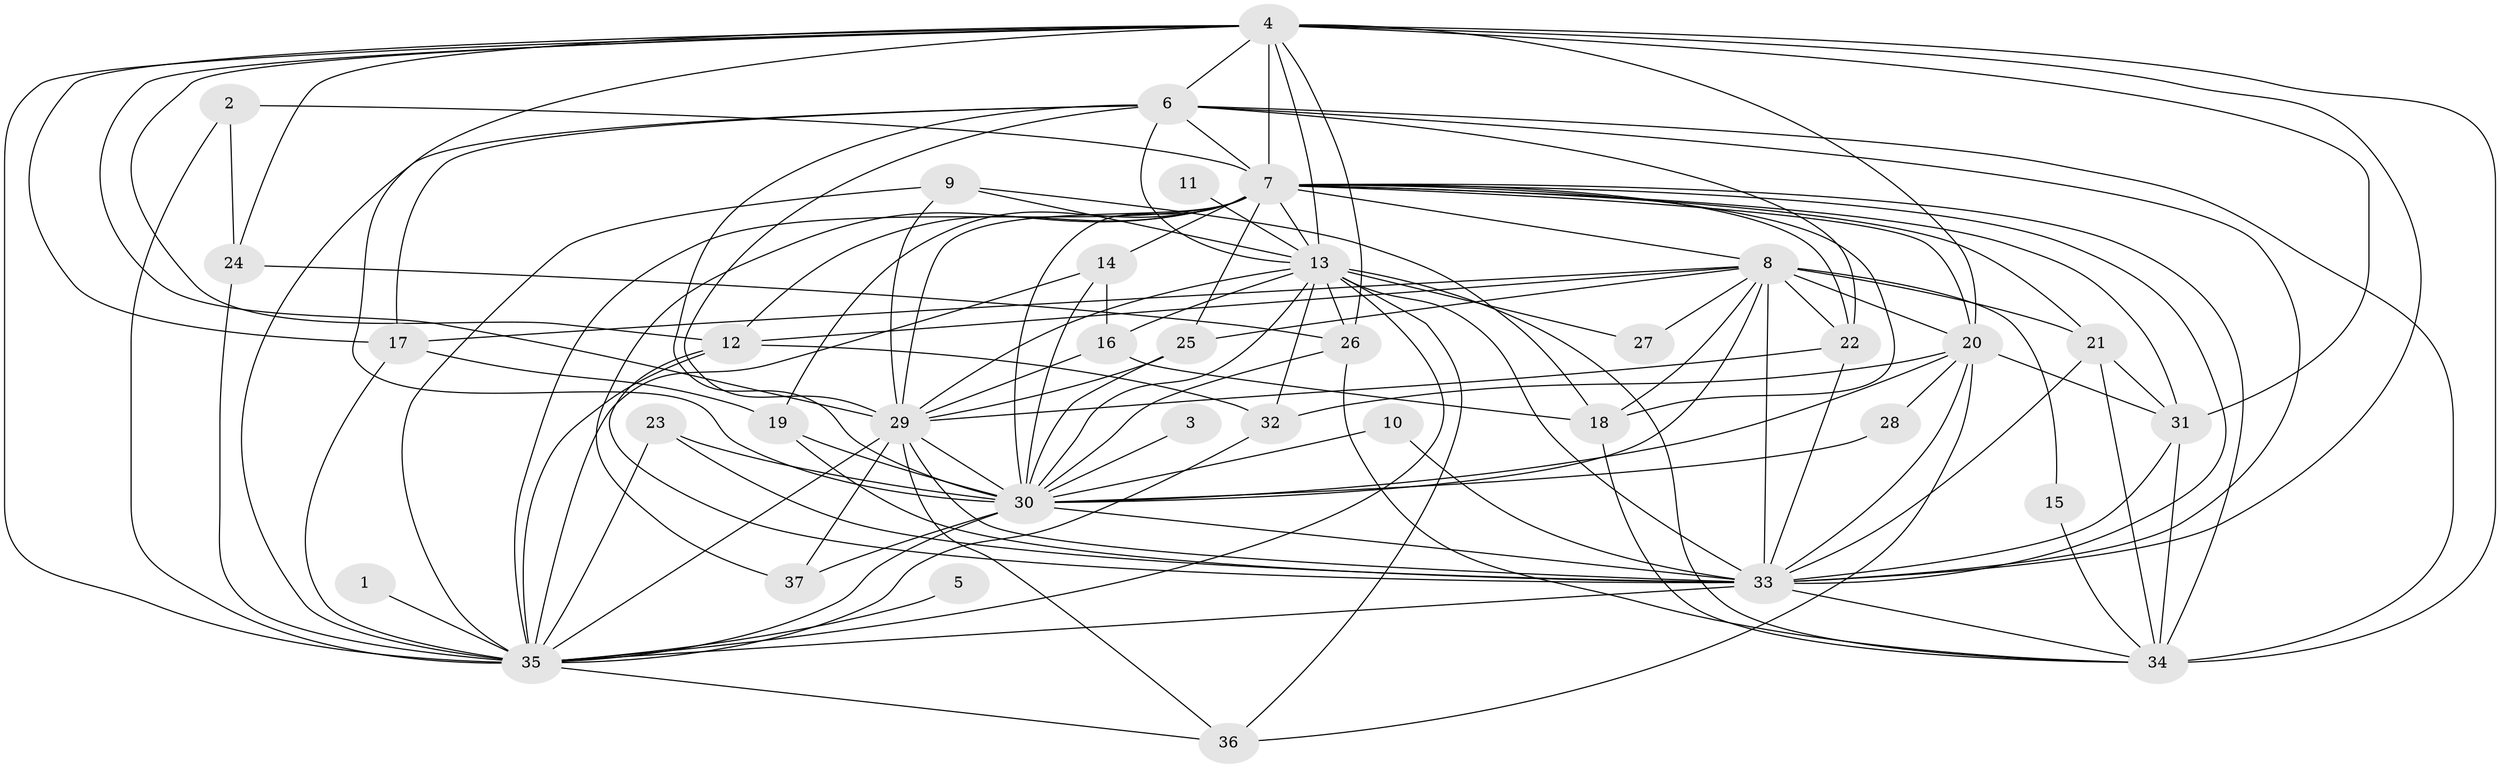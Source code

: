 // original degree distribution, {21: 0.00819672131147541, 31: 0.00819672131147541, 22: 0.02459016393442623, 28: 0.01639344262295082, 15: 0.00819672131147541, 20: 0.00819672131147541, 14: 0.01639344262295082, 2: 0.5491803278688525, 6: 0.00819672131147541, 9: 0.00819672131147541, 4: 0.09836065573770492, 3: 0.21311475409836064, 5: 0.02459016393442623, 11: 0.00819672131147541}
// Generated by graph-tools (version 1.1) at 2025/36/03/04/25 23:36:25]
// undirected, 37 vertices, 123 edges
graph export_dot {
  node [color=gray90,style=filled];
  1;
  2;
  3;
  4;
  5;
  6;
  7;
  8;
  9;
  10;
  11;
  12;
  13;
  14;
  15;
  16;
  17;
  18;
  19;
  20;
  21;
  22;
  23;
  24;
  25;
  26;
  27;
  28;
  29;
  30;
  31;
  32;
  33;
  34;
  35;
  36;
  37;
  1 -- 35 [weight=1.0];
  2 -- 7 [weight=1.0];
  2 -- 24 [weight=1.0];
  2 -- 35 [weight=1.0];
  3 -- 30 [weight=1.0];
  4 -- 6 [weight=1.0];
  4 -- 7 [weight=5.0];
  4 -- 12 [weight=1.0];
  4 -- 13 [weight=2.0];
  4 -- 17 [weight=1.0];
  4 -- 20 [weight=2.0];
  4 -- 24 [weight=1.0];
  4 -- 26 [weight=1.0];
  4 -- 29 [weight=1.0];
  4 -- 30 [weight=2.0];
  4 -- 31 [weight=1.0];
  4 -- 33 [weight=2.0];
  4 -- 34 [weight=1.0];
  4 -- 35 [weight=1.0];
  5 -- 35 [weight=1.0];
  6 -- 7 [weight=3.0];
  6 -- 13 [weight=2.0];
  6 -- 17 [weight=1.0];
  6 -- 22 [weight=1.0];
  6 -- 29 [weight=1.0];
  6 -- 30 [weight=2.0];
  6 -- 33 [weight=3.0];
  6 -- 34 [weight=1.0];
  6 -- 35 [weight=3.0];
  7 -- 8 [weight=2.0];
  7 -- 12 [weight=2.0];
  7 -- 13 [weight=3.0];
  7 -- 14 [weight=2.0];
  7 -- 18 [weight=2.0];
  7 -- 19 [weight=1.0];
  7 -- 20 [weight=1.0];
  7 -- 21 [weight=1.0];
  7 -- 22 [weight=1.0];
  7 -- 25 [weight=1.0];
  7 -- 29 [weight=3.0];
  7 -- 30 [weight=3.0];
  7 -- 31 [weight=1.0];
  7 -- 33 [weight=5.0];
  7 -- 34 [weight=3.0];
  7 -- 35 [weight=4.0];
  7 -- 37 [weight=1.0];
  8 -- 12 [weight=1.0];
  8 -- 15 [weight=1.0];
  8 -- 17 [weight=1.0];
  8 -- 18 [weight=1.0];
  8 -- 20 [weight=1.0];
  8 -- 21 [weight=1.0];
  8 -- 22 [weight=1.0];
  8 -- 25 [weight=1.0];
  8 -- 27 [weight=1.0];
  8 -- 30 [weight=1.0];
  8 -- 33 [weight=1.0];
  9 -- 13 [weight=1.0];
  9 -- 18 [weight=1.0];
  9 -- 29 [weight=1.0];
  9 -- 35 [weight=1.0];
  10 -- 30 [weight=1.0];
  10 -- 33 [weight=1.0];
  11 -- 13 [weight=1.0];
  12 -- 32 [weight=1.0];
  12 -- 33 [weight=1.0];
  12 -- 35 [weight=1.0];
  13 -- 16 [weight=1.0];
  13 -- 26 [weight=1.0];
  13 -- 27 [weight=1.0];
  13 -- 29 [weight=1.0];
  13 -- 30 [weight=1.0];
  13 -- 32 [weight=1.0];
  13 -- 33 [weight=3.0];
  13 -- 34 [weight=1.0];
  13 -- 35 [weight=2.0];
  13 -- 36 [weight=1.0];
  14 -- 16 [weight=1.0];
  14 -- 30 [weight=1.0];
  14 -- 35 [weight=1.0];
  15 -- 34 [weight=1.0];
  16 -- 18 [weight=1.0];
  16 -- 29 [weight=1.0];
  17 -- 19 [weight=1.0];
  17 -- 35 [weight=1.0];
  18 -- 34 [weight=1.0];
  19 -- 30 [weight=1.0];
  19 -- 33 [weight=1.0];
  20 -- 28 [weight=1.0];
  20 -- 30 [weight=3.0];
  20 -- 31 [weight=1.0];
  20 -- 32 [weight=1.0];
  20 -- 33 [weight=1.0];
  20 -- 36 [weight=1.0];
  21 -- 31 [weight=1.0];
  21 -- 33 [weight=1.0];
  21 -- 34 [weight=1.0];
  22 -- 29 [weight=1.0];
  22 -- 33 [weight=1.0];
  23 -- 30 [weight=1.0];
  23 -- 33 [weight=1.0];
  23 -- 35 [weight=1.0];
  24 -- 26 [weight=1.0];
  24 -- 35 [weight=1.0];
  25 -- 29 [weight=1.0];
  25 -- 30 [weight=1.0];
  26 -- 30 [weight=1.0];
  26 -- 34 [weight=1.0];
  28 -- 30 [weight=1.0];
  29 -- 30 [weight=3.0];
  29 -- 33 [weight=2.0];
  29 -- 35 [weight=1.0];
  29 -- 36 [weight=1.0];
  29 -- 37 [weight=2.0];
  30 -- 33 [weight=3.0];
  30 -- 35 [weight=2.0];
  30 -- 37 [weight=1.0];
  31 -- 33 [weight=2.0];
  31 -- 34 [weight=1.0];
  32 -- 35 [weight=1.0];
  33 -- 34 [weight=1.0];
  33 -- 35 [weight=4.0];
  35 -- 36 [weight=1.0];
}
